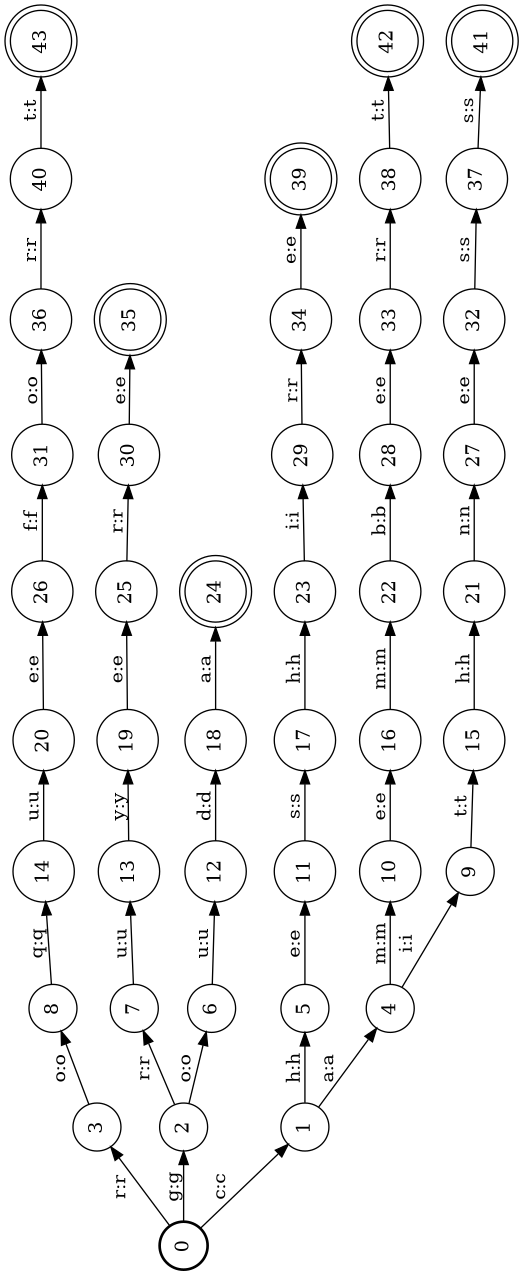 digraph FST {
rankdir = LR;
size = "8.5,11";
label = "";
center = 1;
orientation = Landscape;
ranksep = "0.4";
nodesep = "0.25";
0 [label = "0", shape = circle, style = bold, fontsize = 14]
	0 -> 3 [label = "r:r", fontsize = 14];
	0 -> 2 [label = "g:g", fontsize = 14];
	0 -> 1 [label = "c:c", fontsize = 14];
1 [label = "1", shape = circle, style = solid, fontsize = 14]
	1 -> 5 [label = "h:h", fontsize = 14];
	1 -> 4 [label = "a:a", fontsize = 14];
2 [label = "2", shape = circle, style = solid, fontsize = 14]
	2 -> 7 [label = "r:r", fontsize = 14];
	2 -> 6 [label = "o:o", fontsize = 14];
3 [label = "3", shape = circle, style = solid, fontsize = 14]
	3 -> 8 [label = "o:o", fontsize = 14];
4 [label = "4", shape = circle, style = solid, fontsize = 14]
	4 -> 10 [label = "m:m", fontsize = 14];
	4 -> 9 [label = "i:i", fontsize = 14];
5 [label = "5", shape = circle, style = solid, fontsize = 14]
	5 -> 11 [label = "e:e", fontsize = 14];
6 [label = "6", shape = circle, style = solid, fontsize = 14]
	6 -> 12 [label = "u:u", fontsize = 14];
7 [label = "7", shape = circle, style = solid, fontsize = 14]
	7 -> 13 [label = "u:u", fontsize = 14];
8 [label = "8", shape = circle, style = solid, fontsize = 14]
	8 -> 14 [label = "q:q", fontsize = 14];
9 [label = "9", shape = circle, style = solid, fontsize = 14]
	9 -> 15 [label = "t:t", fontsize = 14];
10 [label = "10", shape = circle, style = solid, fontsize = 14]
	10 -> 16 [label = "e:e", fontsize = 14];
11 [label = "11", shape = circle, style = solid, fontsize = 14]
	11 -> 17 [label = "s:s", fontsize = 14];
12 [label = "12", shape = circle, style = solid, fontsize = 14]
	12 -> 18 [label = "d:d", fontsize = 14];
13 [label = "13", shape = circle, style = solid, fontsize = 14]
	13 -> 19 [label = "y:y", fontsize = 14];
14 [label = "14", shape = circle, style = solid, fontsize = 14]
	14 -> 20 [label = "u:u", fontsize = 14];
15 [label = "15", shape = circle, style = solid, fontsize = 14]
	15 -> 21 [label = "h:h", fontsize = 14];
16 [label = "16", shape = circle, style = solid, fontsize = 14]
	16 -> 22 [label = "m:m", fontsize = 14];
17 [label = "17", shape = circle, style = solid, fontsize = 14]
	17 -> 23 [label = "h:h", fontsize = 14];
18 [label = "18", shape = circle, style = solid, fontsize = 14]
	18 -> 24 [label = "a:a", fontsize = 14];
19 [label = "19", shape = circle, style = solid, fontsize = 14]
	19 -> 25 [label = "e:e", fontsize = 14];
20 [label = "20", shape = circle, style = solid, fontsize = 14]
	20 -> 26 [label = "e:e", fontsize = 14];
21 [label = "21", shape = circle, style = solid, fontsize = 14]
	21 -> 27 [label = "n:n", fontsize = 14];
22 [label = "22", shape = circle, style = solid, fontsize = 14]
	22 -> 28 [label = "b:b", fontsize = 14];
23 [label = "23", shape = circle, style = solid, fontsize = 14]
	23 -> 29 [label = "i:i", fontsize = 14];
24 [label = "24", shape = doublecircle, style = solid, fontsize = 14]
25 [label = "25", shape = circle, style = solid, fontsize = 14]
	25 -> 30 [label = "r:r", fontsize = 14];
26 [label = "26", shape = circle, style = solid, fontsize = 14]
	26 -> 31 [label = "f:f", fontsize = 14];
27 [label = "27", shape = circle, style = solid, fontsize = 14]
	27 -> 32 [label = "e:e", fontsize = 14];
28 [label = "28", shape = circle, style = solid, fontsize = 14]
	28 -> 33 [label = "e:e", fontsize = 14];
29 [label = "29", shape = circle, style = solid, fontsize = 14]
	29 -> 34 [label = "r:r", fontsize = 14];
30 [label = "30", shape = circle, style = solid, fontsize = 14]
	30 -> 35 [label = "e:e", fontsize = 14];
31 [label = "31", shape = circle, style = solid, fontsize = 14]
	31 -> 36 [label = "o:o", fontsize = 14];
32 [label = "32", shape = circle, style = solid, fontsize = 14]
	32 -> 37 [label = "s:s", fontsize = 14];
33 [label = "33", shape = circle, style = solid, fontsize = 14]
	33 -> 38 [label = "r:r", fontsize = 14];
34 [label = "34", shape = circle, style = solid, fontsize = 14]
	34 -> 39 [label = "e:e", fontsize = 14];
35 [label = "35", shape = doublecircle, style = solid, fontsize = 14]
36 [label = "36", shape = circle, style = solid, fontsize = 14]
	36 -> 40 [label = "r:r", fontsize = 14];
37 [label = "37", shape = circle, style = solid, fontsize = 14]
	37 -> 41 [label = "s:s", fontsize = 14];
38 [label = "38", shape = circle, style = solid, fontsize = 14]
	38 -> 42 [label = "t:t", fontsize = 14];
39 [label = "39", shape = doublecircle, style = solid, fontsize = 14]
40 [label = "40", shape = circle, style = solid, fontsize = 14]
	40 -> 43 [label = "t:t", fontsize = 14];
41 [label = "41", shape = doublecircle, style = solid, fontsize = 14]
42 [label = "42", shape = doublecircle, style = solid, fontsize = 14]
43 [label = "43", shape = doublecircle, style = solid, fontsize = 14]
}
